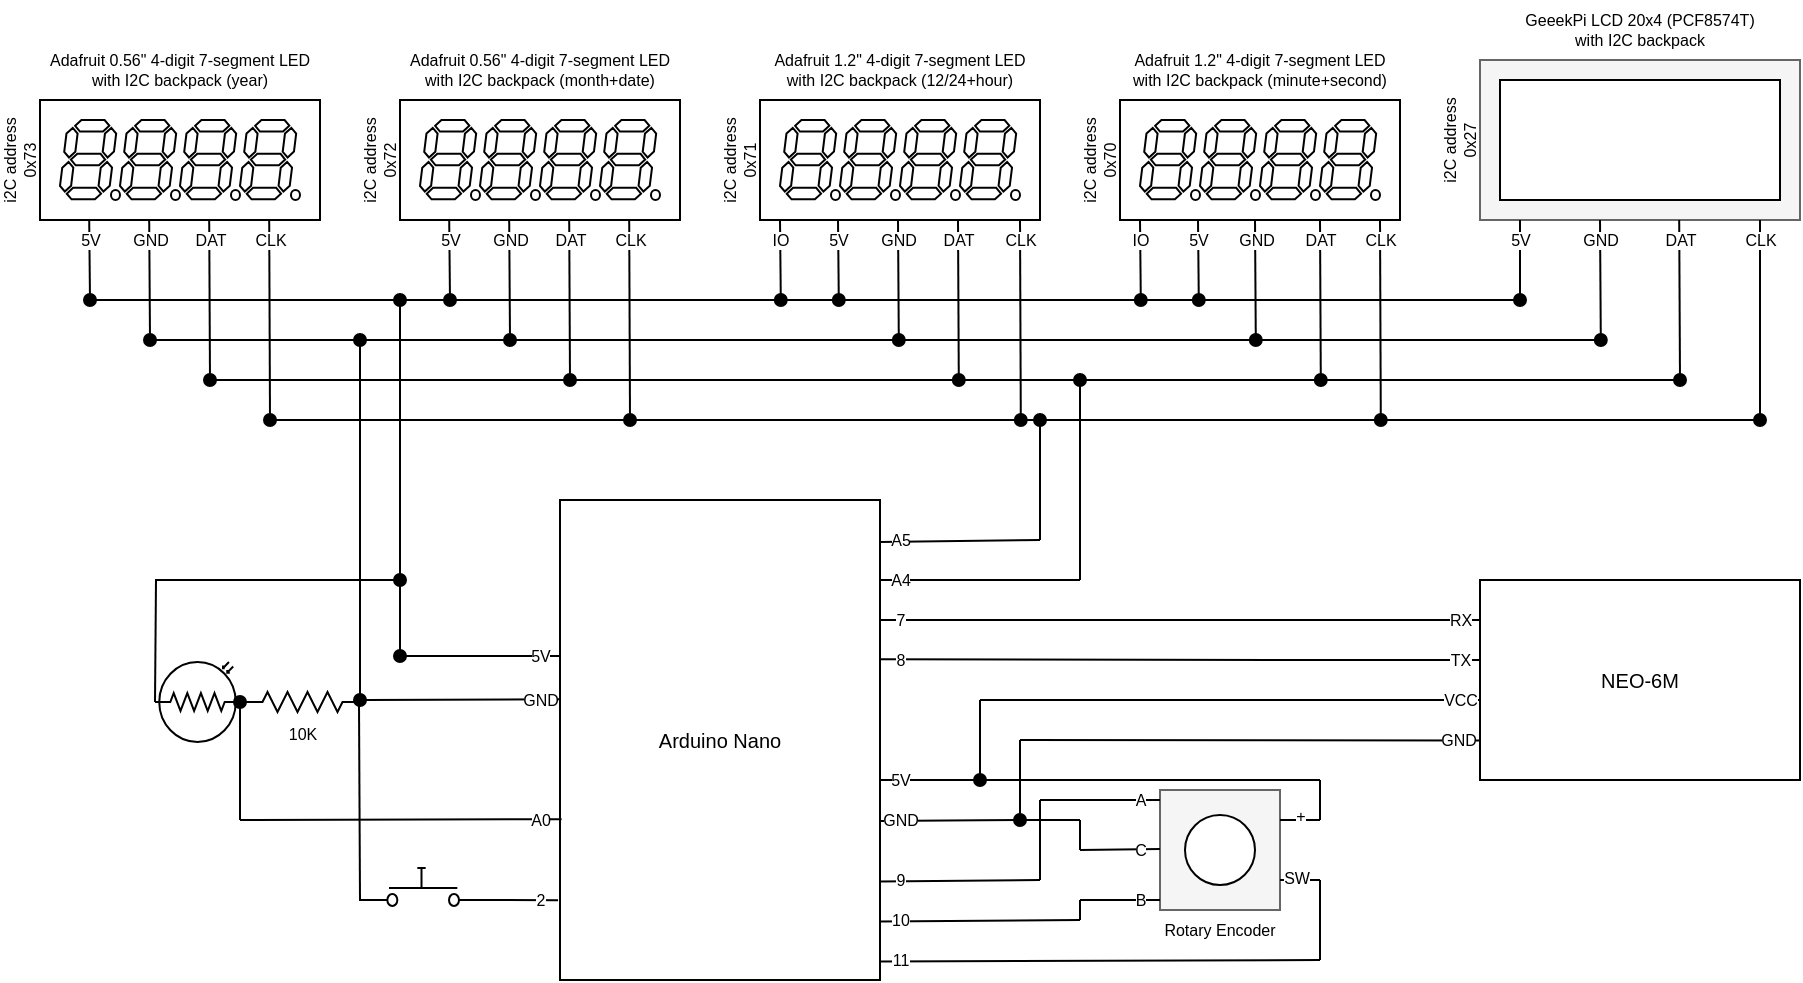 <mxfile version="24.7.5">
  <diagram id="-fNY1r3lPQBPVh5Y-fUY" name="Gen 4">
    <mxGraphModel dx="1114" dy="943" grid="1" gridSize="10" guides="1" tooltips="1" connect="1" arrows="1" fold="1" page="1" pageScale="1" pageWidth="1100" pageHeight="850" math="0" shadow="0">
      <root>
        <mxCell id="0" />
        <mxCell id="1" parent="0" />
        <mxCell id="kiSoMA2zgO_Us_KvyCxu-2" value="" style="verticalLabelPosition=bottom;shadow=0;dashed=0;align=center;html=1;verticalAlign=top;shape=mxgraph.electrical.opto_electronics.photo_resistor_3;" parent="1" vertex="1">
          <mxGeometry x="157.5" y="361" width="42.5" height="40" as="geometry" />
        </mxCell>
        <mxCell id="kiSoMA2zgO_Us_KvyCxu-6" value="Arduino Nano" style="rounded=0;whiteSpace=wrap;html=1;fontSize=10;" parent="1" vertex="1">
          <mxGeometry x="360" y="280" width="160" height="240" as="geometry" />
        </mxCell>
        <mxCell id="kiSoMA2zgO_Us_KvyCxu-7" value="" style="rounded=0;whiteSpace=wrap;html=1;" parent="1" vertex="1">
          <mxGeometry x="100" y="80" width="140" height="60" as="geometry" />
        </mxCell>
        <mxCell id="kiSoMA2zgO_Us_KvyCxu-1" value="" style="verticalLabelPosition=bottom;shadow=0;dashed=0;align=center;html=1;verticalAlign=top;shape=mxgraph.electrical.opto_electronics.7_segment_display_with_dp;pointerEvents=1;" parent="1" vertex="1">
          <mxGeometry x="110" y="90" width="30" height="40" as="geometry" />
        </mxCell>
        <mxCell id="kiSoMA2zgO_Us_KvyCxu-8" value="" style="verticalLabelPosition=bottom;shadow=0;dashed=0;align=center;html=1;verticalAlign=top;shape=mxgraph.electrical.opto_electronics.7_segment_display_with_dp;pointerEvents=1;" parent="1" vertex="1">
          <mxGeometry x="140" y="90" width="30" height="40" as="geometry" />
        </mxCell>
        <mxCell id="kiSoMA2zgO_Us_KvyCxu-9" value="" style="verticalLabelPosition=bottom;shadow=0;dashed=0;align=center;html=1;verticalAlign=top;shape=mxgraph.electrical.opto_electronics.7_segment_display_with_dp;pointerEvents=1;" parent="1" vertex="1">
          <mxGeometry x="170" y="90" width="30" height="40" as="geometry" />
        </mxCell>
        <mxCell id="kiSoMA2zgO_Us_KvyCxu-10" value="" style="verticalLabelPosition=bottom;shadow=0;dashed=0;align=center;html=1;verticalAlign=top;shape=mxgraph.electrical.opto_electronics.7_segment_display_with_dp;pointerEvents=1;" parent="1" vertex="1">
          <mxGeometry x="200" y="90" width="30" height="40" as="geometry" />
        </mxCell>
        <mxCell id="kiSoMA2zgO_Us_KvyCxu-12" value="GND" style="endArrow=none;html=1;entryX=0.25;entryY=1;entryDx=0;entryDy=0;fontSize=8;startArrow=oval;startFill=1;" parent="1" edge="1">
          <mxGeometry x="0.667" width="50" height="50" relative="1" as="geometry">
            <mxPoint x="155" y="200" as="sourcePoint" />
            <mxPoint x="154.6" y="140" as="targetPoint" />
            <mxPoint as="offset" />
          </mxGeometry>
        </mxCell>
        <mxCell id="kiSoMA2zgO_Us_KvyCxu-13" value="DAT" style="endArrow=none;html=1;entryX=0.25;entryY=1;entryDx=0;entryDy=0;fontSize=8;startArrow=oval;startFill=1;" parent="1" edge="1">
          <mxGeometry x="0.75" width="50" height="50" relative="1" as="geometry">
            <mxPoint x="185" y="220" as="sourcePoint" />
            <mxPoint x="184.6" y="140" as="targetPoint" />
            <mxPoint as="offset" />
          </mxGeometry>
        </mxCell>
        <mxCell id="kiSoMA2zgO_Us_KvyCxu-14" value="CLK" style="endArrow=none;html=1;entryX=0.25;entryY=1;entryDx=0;entryDy=0;fontSize=8;startArrow=oval;startFill=1;" parent="1" edge="1">
          <mxGeometry x="0.8" width="50" height="50" relative="1" as="geometry">
            <mxPoint x="215" y="240" as="sourcePoint" />
            <mxPoint x="214.6" y="140" as="targetPoint" />
            <mxPoint as="offset" />
          </mxGeometry>
        </mxCell>
        <mxCell id="kiSoMA2zgO_Us_KvyCxu-15" value="5V" style="endArrow=none;html=1;entryX=0.25;entryY=1;entryDx=0;entryDy=0;fontSize=8;" parent="1" edge="1">
          <mxGeometry x="0.5" width="50" height="50" relative="1" as="geometry">
            <mxPoint x="125" y="180" as="sourcePoint" />
            <mxPoint x="124.6" y="140" as="targetPoint" />
            <mxPoint as="offset" />
          </mxGeometry>
        </mxCell>
        <mxCell id="kiSoMA2zgO_Us_KvyCxu-16" value="Adafruit 0.56&quot; 4-digit 7-segment LED with I2C backpack (year)" style="text;html=1;strokeColor=none;fillColor=none;align=center;verticalAlign=middle;whiteSpace=wrap;rounded=0;fontSize=8;" parent="1" vertex="1">
          <mxGeometry x="100" y="50" width="140" height="30" as="geometry" />
        </mxCell>
        <mxCell id="kiSoMA2zgO_Us_KvyCxu-17" value="i2C address&lt;br&gt;0x73" style="text;html=1;strokeColor=none;fillColor=none;align=center;verticalAlign=middle;whiteSpace=wrap;rounded=0;fontSize=8;rotation=-90;" parent="1" vertex="1">
          <mxGeometry x="60" y="100" width="60" height="20" as="geometry" />
        </mxCell>
        <mxCell id="kiSoMA2zgO_Us_KvyCxu-18" value="" style="rounded=0;whiteSpace=wrap;html=1;fontSize=8;fillColor=#f5f5f5;strokeColor=#666666;fontColor=#333333;" parent="1" vertex="1">
          <mxGeometry x="820" y="60" width="160" height="80" as="geometry" />
        </mxCell>
        <mxCell id="kiSoMA2zgO_Us_KvyCxu-19" value="" style="rounded=0;whiteSpace=wrap;html=1;fontSize=8;" parent="1" vertex="1">
          <mxGeometry x="830" y="70" width="140" height="60" as="geometry" />
        </mxCell>
        <mxCell id="kiSoMA2zgO_Us_KvyCxu-20" value="5V" style="endArrow=none;html=1;entryX=0.25;entryY=1;entryDx=0;entryDy=0;fontSize=8;" parent="1" edge="1">
          <mxGeometry x="0.5" width="50" height="50" relative="1" as="geometry">
            <mxPoint x="840" y="180" as="sourcePoint" />
            <mxPoint x="840" y="140" as="targetPoint" />
            <mxPoint as="offset" />
          </mxGeometry>
        </mxCell>
        <mxCell id="kiSoMA2zgO_Us_KvyCxu-21" value="GND" style="endArrow=none;html=1;entryX=0.25;entryY=1;entryDx=0;entryDy=0;fontSize=8;startArrow=oval;startFill=1;" parent="1" edge="1">
          <mxGeometry x="0.667" width="50" height="50" relative="1" as="geometry">
            <mxPoint x="880.4" y="200" as="sourcePoint" />
            <mxPoint x="880" y="140" as="targetPoint" />
            <mxPoint as="offset" />
          </mxGeometry>
        </mxCell>
        <mxCell id="kiSoMA2zgO_Us_KvyCxu-22" value="DAT" style="endArrow=none;html=1;entryX=0.25;entryY=1;entryDx=0;entryDy=0;fontSize=8;startArrow=oval;startFill=1;" parent="1" edge="1">
          <mxGeometry x="0.75" width="50" height="50" relative="1" as="geometry">
            <mxPoint x="920" y="220" as="sourcePoint" />
            <mxPoint x="919.6" y="140" as="targetPoint" />
            <mxPoint as="offset" />
          </mxGeometry>
        </mxCell>
        <mxCell id="kiSoMA2zgO_Us_KvyCxu-23" value="CLK" style="endArrow=none;html=1;entryX=0.25;entryY=1;entryDx=0;entryDy=0;fontSize=8;startArrow=oval;startFill=1;" parent="1" edge="1">
          <mxGeometry x="0.8" width="50" height="50" relative="1" as="geometry">
            <mxPoint x="960" y="240" as="sourcePoint" />
            <mxPoint x="960.0" y="140" as="targetPoint" />
            <mxPoint as="offset" />
          </mxGeometry>
        </mxCell>
        <mxCell id="kiSoMA2zgO_Us_KvyCxu-24" value="GeeekPi LCD 20x4 (PCF8574T)&lt;br&gt;with I2C backpack" style="text;html=1;strokeColor=none;fillColor=none;align=center;verticalAlign=middle;whiteSpace=wrap;rounded=0;fontSize=8;" parent="1" vertex="1">
          <mxGeometry x="820" y="30" width="160" height="30" as="geometry" />
        </mxCell>
        <mxCell id="kiSoMA2zgO_Us_KvyCxu-25" value="i2C address&lt;br&gt;0x27" style="text;html=1;strokeColor=none;fillColor=none;align=center;verticalAlign=middle;whiteSpace=wrap;rounded=0;fontSize=8;rotation=-90;" parent="1" vertex="1">
          <mxGeometry x="770" y="90" width="80" height="20" as="geometry" />
        </mxCell>
        <mxCell id="kiSoMA2zgO_Us_KvyCxu-26" value="" style="whiteSpace=wrap;html=1;aspect=fixed;fontSize=8;fillColor=#f5f5f5;strokeColor=#666666;fontColor=#333333;" parent="1" vertex="1">
          <mxGeometry x="660" y="425" width="60" height="60" as="geometry" />
        </mxCell>
        <mxCell id="kiSoMA2zgO_Us_KvyCxu-27" value="" style="ellipse;whiteSpace=wrap;html=1;aspect=fixed;gradientColor=none;fontSize=8;" parent="1" vertex="1">
          <mxGeometry x="672.5" y="437.5" width="35" height="35" as="geometry" />
        </mxCell>
        <mxCell id="kiSoMA2zgO_Us_KvyCxu-28" value="C" style="endArrow=none;html=1;fontSize=8;" parent="1" edge="1">
          <mxGeometry x="0.5" width="50" height="50" relative="1" as="geometry">
            <mxPoint x="620" y="455" as="sourcePoint" />
            <mxPoint x="660" y="454.5" as="targetPoint" />
            <mxPoint as="offset" />
          </mxGeometry>
        </mxCell>
        <mxCell id="FgYXfs4BHXtSogUF_DPr-2" value="" style="rounded=0;whiteSpace=wrap;html=1;" parent="1" vertex="1">
          <mxGeometry x="280" y="80" width="140" height="60" as="geometry" />
        </mxCell>
        <mxCell id="FgYXfs4BHXtSogUF_DPr-3" value="" style="verticalLabelPosition=bottom;shadow=0;dashed=0;align=center;html=1;verticalAlign=top;shape=mxgraph.electrical.opto_electronics.7_segment_display_with_dp;pointerEvents=1;" parent="1" vertex="1">
          <mxGeometry x="290" y="90" width="30" height="40" as="geometry" />
        </mxCell>
        <mxCell id="FgYXfs4BHXtSogUF_DPr-4" value="" style="verticalLabelPosition=bottom;shadow=0;dashed=0;align=center;html=1;verticalAlign=top;shape=mxgraph.electrical.opto_electronics.7_segment_display_with_dp;pointerEvents=1;" parent="1" vertex="1">
          <mxGeometry x="320" y="90" width="30" height="40" as="geometry" />
        </mxCell>
        <mxCell id="FgYXfs4BHXtSogUF_DPr-5" value="" style="verticalLabelPosition=bottom;shadow=0;dashed=0;align=center;html=1;verticalAlign=top;shape=mxgraph.electrical.opto_electronics.7_segment_display_with_dp;pointerEvents=1;" parent="1" vertex="1">
          <mxGeometry x="350" y="90" width="30" height="40" as="geometry" />
        </mxCell>
        <mxCell id="FgYXfs4BHXtSogUF_DPr-6" value="" style="verticalLabelPosition=bottom;shadow=0;dashed=0;align=center;html=1;verticalAlign=top;shape=mxgraph.electrical.opto_electronics.7_segment_display_with_dp;pointerEvents=1;" parent="1" vertex="1">
          <mxGeometry x="380" y="90" width="30" height="40" as="geometry" />
        </mxCell>
        <mxCell id="FgYXfs4BHXtSogUF_DPr-7" value="GND" style="endArrow=none;html=1;entryX=0.25;entryY=1;entryDx=0;entryDy=0;fontSize=8;startArrow=oval;startFill=1;" parent="1" edge="1">
          <mxGeometry x="0.667" width="50" height="50" relative="1" as="geometry">
            <mxPoint x="335" y="200" as="sourcePoint" />
            <mxPoint x="334.6" y="140" as="targetPoint" />
            <mxPoint as="offset" />
          </mxGeometry>
        </mxCell>
        <mxCell id="FgYXfs4BHXtSogUF_DPr-8" value="DAT" style="endArrow=none;html=1;entryX=0.25;entryY=1;entryDx=0;entryDy=0;fontSize=8;startArrow=oval;startFill=1;" parent="1" edge="1">
          <mxGeometry x="0.75" width="50" height="50" relative="1" as="geometry">
            <mxPoint x="365" y="220" as="sourcePoint" />
            <mxPoint x="364.6" y="140" as="targetPoint" />
            <mxPoint as="offset" />
          </mxGeometry>
        </mxCell>
        <mxCell id="FgYXfs4BHXtSogUF_DPr-9" value="CLK" style="endArrow=none;html=1;entryX=0.25;entryY=1;entryDx=0;entryDy=0;fontSize=8;startArrow=oval;startFill=1;" parent="1" edge="1">
          <mxGeometry x="0.8" width="50" height="50" relative="1" as="geometry">
            <mxPoint x="395" y="240" as="sourcePoint" />
            <mxPoint x="394.6" y="140" as="targetPoint" />
            <mxPoint as="offset" />
          </mxGeometry>
        </mxCell>
        <mxCell id="FgYXfs4BHXtSogUF_DPr-10" value="5V" style="endArrow=none;html=1;entryX=0.25;entryY=1;entryDx=0;entryDy=0;fontSize=8;startArrow=oval;startFill=1;" parent="1" edge="1">
          <mxGeometry x="0.5" width="50" height="50" relative="1" as="geometry">
            <mxPoint x="305" y="180" as="sourcePoint" />
            <mxPoint x="304.6" y="140" as="targetPoint" />
            <mxPoint as="offset" />
          </mxGeometry>
        </mxCell>
        <mxCell id="FgYXfs4BHXtSogUF_DPr-11" value="Adafruit 0.56&quot; 4-digit 7-segment LED with I2C backpack (month+date)" style="text;html=1;strokeColor=none;fillColor=none;align=center;verticalAlign=middle;whiteSpace=wrap;rounded=0;fontSize=8;" parent="1" vertex="1">
          <mxGeometry x="280" y="50" width="140" height="30" as="geometry" />
        </mxCell>
        <mxCell id="FgYXfs4BHXtSogUF_DPr-12" value="i2C address&lt;br&gt;0x72" style="text;html=1;strokeColor=none;fillColor=none;align=center;verticalAlign=middle;whiteSpace=wrap;rounded=0;fontSize=8;rotation=-90;" parent="1" vertex="1">
          <mxGeometry x="240" y="100" width="60" height="20" as="geometry" />
        </mxCell>
        <mxCell id="FgYXfs4BHXtSogUF_DPr-13" value="" style="rounded=0;whiteSpace=wrap;html=1;" parent="1" vertex="1">
          <mxGeometry x="460" y="80" width="140" height="60" as="geometry" />
        </mxCell>
        <mxCell id="FgYXfs4BHXtSogUF_DPr-14" value="" style="verticalLabelPosition=bottom;shadow=0;dashed=0;align=center;html=1;verticalAlign=top;shape=mxgraph.electrical.opto_electronics.7_segment_display_with_dp;pointerEvents=1;" parent="1" vertex="1">
          <mxGeometry x="470" y="90" width="30" height="40" as="geometry" />
        </mxCell>
        <mxCell id="FgYXfs4BHXtSogUF_DPr-15" value="" style="verticalLabelPosition=bottom;shadow=0;dashed=0;align=center;html=1;verticalAlign=top;shape=mxgraph.electrical.opto_electronics.7_segment_display_with_dp;pointerEvents=1;" parent="1" vertex="1">
          <mxGeometry x="500" y="90" width="30" height="40" as="geometry" />
        </mxCell>
        <mxCell id="FgYXfs4BHXtSogUF_DPr-16" value="" style="verticalLabelPosition=bottom;shadow=0;dashed=0;align=center;html=1;verticalAlign=top;shape=mxgraph.electrical.opto_electronics.7_segment_display_with_dp;pointerEvents=1;" parent="1" vertex="1">
          <mxGeometry x="530" y="90" width="30" height="40" as="geometry" />
        </mxCell>
        <mxCell id="FgYXfs4BHXtSogUF_DPr-17" value="" style="verticalLabelPosition=bottom;shadow=0;dashed=0;align=center;html=1;verticalAlign=top;shape=mxgraph.electrical.opto_electronics.7_segment_display_with_dp;pointerEvents=1;" parent="1" vertex="1">
          <mxGeometry x="560" y="90" width="30" height="40" as="geometry" />
        </mxCell>
        <mxCell id="FgYXfs4BHXtSogUF_DPr-18" value="GND" style="endArrow=none;html=1;entryX=0.25;entryY=1;entryDx=0;entryDy=0;fontSize=8;startArrow=oval;startFill=1;" parent="1" edge="1">
          <mxGeometry x="0.667" width="50" height="50" relative="1" as="geometry">
            <mxPoint x="529.4" y="200" as="sourcePoint" />
            <mxPoint x="529.0" y="140" as="targetPoint" />
            <mxPoint as="offset" />
          </mxGeometry>
        </mxCell>
        <mxCell id="FgYXfs4BHXtSogUF_DPr-19" value="DAT" style="endArrow=none;html=1;entryX=0.25;entryY=1;entryDx=0;entryDy=0;fontSize=8;startArrow=oval;startFill=1;" parent="1" edge="1">
          <mxGeometry x="0.75" width="50" height="50" relative="1" as="geometry">
            <mxPoint x="559.4" y="220" as="sourcePoint" />
            <mxPoint x="559.0" y="140" as="targetPoint" />
            <mxPoint as="offset" />
          </mxGeometry>
        </mxCell>
        <mxCell id="FgYXfs4BHXtSogUF_DPr-20" value="CLK" style="endArrow=none;html=1;entryX=0.25;entryY=1;entryDx=0;entryDy=0;fontSize=8;startArrow=oval;startFill=1;" parent="1" edge="1">
          <mxGeometry x="0.8" width="50" height="50" relative="1" as="geometry">
            <mxPoint x="590.4" y="240" as="sourcePoint" />
            <mxPoint x="590.0" y="140" as="targetPoint" />
            <mxPoint as="offset" />
          </mxGeometry>
        </mxCell>
        <mxCell id="FgYXfs4BHXtSogUF_DPr-21" value="5V" style="endArrow=none;html=1;entryX=0.25;entryY=1;entryDx=0;entryDy=0;fontSize=8;startArrow=oval;startFill=1;" parent="1" edge="1">
          <mxGeometry x="0.5" width="50" height="50" relative="1" as="geometry">
            <mxPoint x="499.4" y="180" as="sourcePoint" />
            <mxPoint x="499.0" y="140" as="targetPoint" />
            <mxPoint as="offset" />
          </mxGeometry>
        </mxCell>
        <mxCell id="FgYXfs4BHXtSogUF_DPr-22" value="Adafruit 1.2&quot; 4-digit 7-segment LED with I2C backpack (12/24+hour)" style="text;html=1;strokeColor=none;fillColor=none;align=center;verticalAlign=middle;whiteSpace=wrap;rounded=0;fontSize=8;" parent="1" vertex="1">
          <mxGeometry x="460" y="50" width="140" height="30" as="geometry" />
        </mxCell>
        <mxCell id="FgYXfs4BHXtSogUF_DPr-23" value="i2C address&lt;br&gt;0x71" style="text;html=1;strokeColor=none;fillColor=none;align=center;verticalAlign=middle;whiteSpace=wrap;rounded=0;fontSize=8;rotation=-90;" parent="1" vertex="1">
          <mxGeometry x="420" y="100" width="60" height="20" as="geometry" />
        </mxCell>
        <mxCell id="FgYXfs4BHXtSogUF_DPr-24" value="" style="endArrow=oval;html=1;startArrow=oval;startFill=1;endFill=1;" parent="1" edge="1">
          <mxGeometry width="50" height="50" relative="1" as="geometry">
            <mxPoint x="125" y="180" as="sourcePoint" />
            <mxPoint x="840" y="180" as="targetPoint" />
          </mxGeometry>
        </mxCell>
        <mxCell id="FgYXfs4BHXtSogUF_DPr-25" value="" style="endArrow=none;html=1;" parent="1" edge="1">
          <mxGeometry width="50" height="50" relative="1" as="geometry">
            <mxPoint x="155" y="200" as="sourcePoint" />
            <mxPoint x="880" y="200" as="targetPoint" />
          </mxGeometry>
        </mxCell>
        <mxCell id="FgYXfs4BHXtSogUF_DPr-27" value="" style="endArrow=none;html=1;" parent="1" edge="1">
          <mxGeometry width="50" height="50" relative="1" as="geometry">
            <mxPoint x="185" y="220" as="sourcePoint" />
            <mxPoint x="920" y="220" as="targetPoint" />
          </mxGeometry>
        </mxCell>
        <mxCell id="FgYXfs4BHXtSogUF_DPr-28" value="" style="endArrow=none;html=1;" parent="1" edge="1">
          <mxGeometry width="50" height="50" relative="1" as="geometry">
            <mxPoint x="215" y="240" as="sourcePoint" />
            <mxPoint x="960" y="240" as="targetPoint" />
          </mxGeometry>
        </mxCell>
        <mxCell id="FgYXfs4BHXtSogUF_DPr-29" value="" style="pointerEvents=1;verticalLabelPosition=bottom;shadow=0;dashed=0;align=center;html=1;verticalAlign=top;shape=mxgraph.electrical.electro-mechanical.push_switch_no;" parent="1" vertex="1">
          <mxGeometry x="259.5" y="464" width="62.5" height="19" as="geometry" />
        </mxCell>
        <mxCell id="FgYXfs4BHXtSogUF_DPr-31" value="5V" style="endArrow=none;html=1;entryX=0;entryY=0.325;entryDx=0;entryDy=0;entryPerimeter=0;fontSize=8;endFill=0;startArrow=oval;startFill=1;" parent="1" target="kiSoMA2zgO_Us_KvyCxu-6" edge="1">
          <mxGeometry x="0.75" width="50" height="50" relative="1" as="geometry">
            <mxPoint x="280" y="358" as="sourcePoint" />
            <mxPoint x="210" y="290" as="targetPoint" />
            <mxPoint as="offset" />
          </mxGeometry>
        </mxCell>
        <mxCell id="FgYXfs4BHXtSogUF_DPr-32" value="GND" style="endArrow=none;html=1;entryX=0;entryY=0.415;entryDx=0;entryDy=0;fontSize=8;entryPerimeter=0;startArrow=oval;startFill=1;" parent="1" target="kiSoMA2zgO_Us_KvyCxu-6" edge="1">
          <mxGeometry x="0.8" width="50" height="50" relative="1" as="geometry">
            <mxPoint x="260" y="380" as="sourcePoint" />
            <mxPoint x="230" y="220" as="targetPoint" />
            <mxPoint as="offset" />
          </mxGeometry>
        </mxCell>
        <mxCell id="FgYXfs4BHXtSogUF_DPr-35" value="" style="endArrow=oval;html=1;fontSize=8;startArrow=none;startFill=0;endFill=1;" parent="1" edge="1">
          <mxGeometry width="50" height="50" relative="1" as="geometry">
            <mxPoint x="280" y="360" as="sourcePoint" />
            <mxPoint x="280" y="180" as="targetPoint" />
          </mxGeometry>
        </mxCell>
        <mxCell id="FgYXfs4BHXtSogUF_DPr-36" value="" style="endArrow=oval;html=1;fontSize=8;startArrow=none;startFill=0;endFill=1;" parent="1" edge="1">
          <mxGeometry width="50" height="50" relative="1" as="geometry">
            <mxPoint x="260" y="380" as="sourcePoint" />
            <mxPoint x="260" y="200" as="targetPoint" />
          </mxGeometry>
        </mxCell>
        <mxCell id="FgYXfs4BHXtSogUF_DPr-37" value="10K" style="pointerEvents=1;verticalLabelPosition=bottom;shadow=0;dashed=0;align=center;html=1;verticalAlign=top;shape=mxgraph.electrical.resistors.resistor_2;fontSize=8;" parent="1" vertex="1">
          <mxGeometry x="200" y="376" width="62.5" height="10" as="geometry" />
        </mxCell>
        <mxCell id="FgYXfs4BHXtSogUF_DPr-41" value="" style="endArrow=none;html=1;fontSize=8;entryX=0;entryY=0.5;entryDx=0;entryDy=0;entryPerimeter=0;" parent="1" target="kiSoMA2zgO_Us_KvyCxu-2" edge="1">
          <mxGeometry width="50" height="50" relative="1" as="geometry">
            <mxPoint x="158" y="320" as="sourcePoint" />
            <mxPoint x="130" y="420" as="targetPoint" />
          </mxGeometry>
        </mxCell>
        <mxCell id="FgYXfs4BHXtSogUF_DPr-42" value="" style="endArrow=oval;html=1;fontSize=8;endFill=1;" parent="1" edge="1">
          <mxGeometry width="50" height="50" relative="1" as="geometry">
            <mxPoint x="157.5" y="320" as="sourcePoint" />
            <mxPoint x="280" y="320" as="targetPoint" />
          </mxGeometry>
        </mxCell>
        <mxCell id="FgYXfs4BHXtSogUF_DPr-43" value="" style="endArrow=none;html=1;fontSize=8;exitX=0;exitY=0.5;exitDx=0;exitDy=0;exitPerimeter=0;startArrow=oval;startFill=1;" parent="1" source="FgYXfs4BHXtSogUF_DPr-37" edge="1">
          <mxGeometry width="50" height="50" relative="1" as="geometry">
            <mxPoint x="420" y="450" as="sourcePoint" />
            <mxPoint x="200" y="440" as="targetPoint" />
          </mxGeometry>
        </mxCell>
        <mxCell id="FgYXfs4BHXtSogUF_DPr-44" value="Rotary Encoder" style="text;html=1;strokeColor=none;fillColor=none;align=center;verticalAlign=middle;whiteSpace=wrap;rounded=0;fontSize=8;" parent="1" vertex="1">
          <mxGeometry x="660" y="485" width="60" height="20" as="geometry" />
        </mxCell>
        <mxCell id="FgYXfs4BHXtSogUF_DPr-45" value="GND" style="endArrow=none;html=1;fontSize=8;exitX=1;exitY=0.419;exitDx=0;exitDy=0;exitPerimeter=0;" parent="1" edge="1">
          <mxGeometry x="-0.8" width="50" height="50" relative="1" as="geometry">
            <mxPoint x="520" y="440.56" as="sourcePoint" />
            <mxPoint x="620" y="440" as="targetPoint" />
            <Array as="points">
              <mxPoint x="580" y="440" />
            </Array>
            <mxPoint as="offset" />
          </mxGeometry>
        </mxCell>
        <mxCell id="FgYXfs4BHXtSogUF_DPr-46" value="" style="endArrow=none;html=1;fontSize=8;" parent="1" edge="1">
          <mxGeometry width="50" height="50" relative="1" as="geometry">
            <mxPoint x="720" y="440" as="sourcePoint" />
            <mxPoint x="740" y="440" as="targetPoint" />
          </mxGeometry>
        </mxCell>
        <mxCell id="8UmtLrPLpNiVsJssqeFV-22" value="+" style="edgeLabel;html=1;align=center;verticalAlign=middle;resizable=0;points=[];fontSize=8;" parent="FgYXfs4BHXtSogUF_DPr-46" vertex="1" connectable="0">
          <mxGeometry relative="1" as="geometry">
            <mxPoint y="-2" as="offset" />
          </mxGeometry>
        </mxCell>
        <mxCell id="FgYXfs4BHXtSogUF_DPr-47" value="" style="endArrow=none;html=1;fontSize=8;" parent="1" edge="1">
          <mxGeometry width="50" height="50" relative="1" as="geometry">
            <mxPoint x="740" y="440" as="sourcePoint" />
            <mxPoint x="740" y="420" as="targetPoint" />
          </mxGeometry>
        </mxCell>
        <mxCell id="FgYXfs4BHXtSogUF_DPr-48" value="5V" style="endArrow=none;html=1;fontSize=8;" parent="1" edge="1">
          <mxGeometry x="-0.909" width="50" height="50" relative="1" as="geometry">
            <mxPoint x="520" y="420" as="sourcePoint" />
            <mxPoint x="740" y="420" as="targetPoint" />
            <mxPoint as="offset" />
          </mxGeometry>
        </mxCell>
        <mxCell id="FgYXfs4BHXtSogUF_DPr-50" value="" style="endArrow=none;html=1;fontSize=8;" parent="1" edge="1">
          <mxGeometry width="50" height="50" relative="1" as="geometry">
            <mxPoint x="720" y="470.0" as="sourcePoint" />
            <mxPoint x="740" y="470.0" as="targetPoint" />
          </mxGeometry>
        </mxCell>
        <mxCell id="8UmtLrPLpNiVsJssqeFV-21" value="SW" style="edgeLabel;html=1;align=center;verticalAlign=middle;resizable=0;points=[];fontSize=8;" parent="FgYXfs4BHXtSogUF_DPr-50" vertex="1" connectable="0">
          <mxGeometry x="-0.2" y="1" relative="1" as="geometry">
            <mxPoint as="offset" />
          </mxGeometry>
        </mxCell>
        <mxCell id="FgYXfs4BHXtSogUF_DPr-51" value="9" style="endArrow=none;html=1;fontSize=8;exitX=1.001;exitY=0.67;exitDx=0;exitDy=0;exitPerimeter=0;" parent="1" edge="1">
          <mxGeometry x="-0.753" y="1" width="50" height="50" relative="1" as="geometry">
            <mxPoint x="520.16" y="470.8" as="sourcePoint" />
            <mxPoint x="600" y="470" as="targetPoint" />
            <mxPoint as="offset" />
          </mxGeometry>
        </mxCell>
        <mxCell id="FgYXfs4BHXtSogUF_DPr-52" value="10" style="endArrow=none;html=1;fontSize=8;exitX=1.001;exitY=0.67;exitDx=0;exitDy=0;exitPerimeter=0;" parent="1" edge="1">
          <mxGeometry x="-0.8" y="1" width="50" height="50" relative="1" as="geometry">
            <mxPoint x="520.0" y="490.8" as="sourcePoint" />
            <mxPoint x="620" y="490" as="targetPoint" />
            <mxPoint as="offset" />
          </mxGeometry>
        </mxCell>
        <mxCell id="FgYXfs4BHXtSogUF_DPr-53" value="11" style="endArrow=none;html=1;fontSize=8;exitX=1.001;exitY=0.67;exitDx=0;exitDy=0;exitPerimeter=0;" parent="1" edge="1">
          <mxGeometry x="-0.909" y="1" width="50" height="50" relative="1" as="geometry">
            <mxPoint x="520.0" y="510.8" as="sourcePoint" />
            <mxPoint x="740" y="510" as="targetPoint" />
            <mxPoint as="offset" />
          </mxGeometry>
        </mxCell>
        <mxCell id="FgYXfs4BHXtSogUF_DPr-54" value="" style="endArrow=none;html=1;fontSize=8;" parent="1" edge="1">
          <mxGeometry width="50" height="50" relative="1" as="geometry">
            <mxPoint x="740" y="510" as="sourcePoint" />
            <mxPoint x="740" y="470" as="targetPoint" />
          </mxGeometry>
        </mxCell>
        <mxCell id="FgYXfs4BHXtSogUF_DPr-55" value="" style="endArrow=none;html=1;fontSize=8;" parent="1" edge="1">
          <mxGeometry width="50" height="50" relative="1" as="geometry">
            <mxPoint x="600" y="470" as="sourcePoint" />
            <mxPoint x="600" y="430" as="targetPoint" />
          </mxGeometry>
        </mxCell>
        <mxCell id="FgYXfs4BHXtSogUF_DPr-57" value="B" style="endArrow=none;html=1;fontSize=8;" parent="1" edge="1">
          <mxGeometry x="0.5" width="50" height="50" relative="1" as="geometry">
            <mxPoint x="620" y="480" as="sourcePoint" />
            <mxPoint x="660" y="480" as="targetPoint" />
            <mxPoint as="offset" />
          </mxGeometry>
        </mxCell>
        <mxCell id="FgYXfs4BHXtSogUF_DPr-58" value="" style="endArrow=none;html=1;fontSize=8;" parent="1" edge="1">
          <mxGeometry width="50" height="50" relative="1" as="geometry">
            <mxPoint x="620" y="490" as="sourcePoint" />
            <mxPoint x="620" y="480" as="targetPoint" />
          </mxGeometry>
        </mxCell>
        <mxCell id="FgYXfs4BHXtSogUF_DPr-59" value="A0" style="endArrow=none;html=1;fontSize=8;entryX=0.005;entryY=0.665;entryDx=0;entryDy=0;entryPerimeter=0;" parent="1" target="kiSoMA2zgO_Us_KvyCxu-6" edge="1">
          <mxGeometry x="0.866" width="50" height="50" relative="1" as="geometry">
            <mxPoint x="200" y="440" as="sourcePoint" />
            <mxPoint x="460" y="360" as="targetPoint" />
            <mxPoint as="offset" />
          </mxGeometry>
        </mxCell>
        <mxCell id="FgYXfs4BHXtSogUF_DPr-60" value="2" style="endArrow=none;html=1;fontSize=8;entryX=-0.006;entryY=0.834;entryDx=0;entryDy=0;entryPerimeter=0;exitX=1;exitY=0.84;exitDx=0;exitDy=0;exitPerimeter=0;" parent="1" source="FgYXfs4BHXtSogUF_DPr-29" target="kiSoMA2zgO_Us_KvyCxu-6" edge="1">
          <mxGeometry x="0.512" width="50" height="50" relative="1" as="geometry">
            <mxPoint x="340" y="480" as="sourcePoint" />
            <mxPoint x="357" y="480" as="targetPoint" />
            <mxPoint as="offset" />
          </mxGeometry>
        </mxCell>
        <mxCell id="FgYXfs4BHXtSogUF_DPr-61" value="" style="endArrow=none;html=1;fontSize=8;entryX=0.952;entryY=0.605;entryDx=0;entryDy=0;entryPerimeter=0;" parent="1" target="FgYXfs4BHXtSogUF_DPr-37" edge="1">
          <mxGeometry width="50" height="50" relative="1" as="geometry">
            <mxPoint x="260" y="480" as="sourcePoint" />
            <mxPoint x="410" y="410" as="targetPoint" />
          </mxGeometry>
        </mxCell>
        <mxCell id="FgYXfs4BHXtSogUF_DPr-62" value="A4" style="endArrow=none;html=1;fontSize=8;" parent="1" edge="1">
          <mxGeometry x="-0.8" width="50" height="50" relative="1" as="geometry">
            <mxPoint x="520" y="320" as="sourcePoint" />
            <mxPoint x="620" y="320" as="targetPoint" />
            <mxPoint as="offset" />
          </mxGeometry>
        </mxCell>
        <mxCell id="FgYXfs4BHXtSogUF_DPr-64" value="A5" style="endArrow=none;html=1;fontSize=8;" parent="1" edge="1">
          <mxGeometry x="-0.75" y="1" width="50" height="50" relative="1" as="geometry">
            <mxPoint x="520" y="301" as="sourcePoint" />
            <mxPoint x="600" y="300" as="targetPoint" />
            <mxPoint as="offset" />
          </mxGeometry>
        </mxCell>
        <mxCell id="FgYXfs4BHXtSogUF_DPr-65" value="" style="endArrow=oval;html=1;fontSize=8;endFill=1;" parent="1" edge="1">
          <mxGeometry width="50" height="50" relative="1" as="geometry">
            <mxPoint x="600" y="300" as="sourcePoint" />
            <mxPoint x="600" y="240" as="targetPoint" />
          </mxGeometry>
        </mxCell>
        <mxCell id="FgYXfs4BHXtSogUF_DPr-66" value="" style="endArrow=oval;html=1;fontSize=8;startArrow=none;startFill=0;endFill=1;" parent="1" edge="1">
          <mxGeometry width="50" height="50" relative="1" as="geometry">
            <mxPoint x="620" y="320" as="sourcePoint" />
            <mxPoint x="620" y="220.0" as="targetPoint" />
          </mxGeometry>
        </mxCell>
        <mxCell id="8UmtLrPLpNiVsJssqeFV-1" value="" style="rounded=0;whiteSpace=wrap;html=1;" parent="1" vertex="1">
          <mxGeometry x="640" y="80" width="140" height="60" as="geometry" />
        </mxCell>
        <mxCell id="8UmtLrPLpNiVsJssqeFV-2" value="" style="verticalLabelPosition=bottom;shadow=0;dashed=0;align=center;html=1;verticalAlign=top;shape=mxgraph.electrical.opto_electronics.7_segment_display_with_dp;pointerEvents=1;" parent="1" vertex="1">
          <mxGeometry x="650" y="90" width="30" height="40" as="geometry" />
        </mxCell>
        <mxCell id="8UmtLrPLpNiVsJssqeFV-3" value="" style="verticalLabelPosition=bottom;shadow=0;dashed=0;align=center;html=1;verticalAlign=top;shape=mxgraph.electrical.opto_electronics.7_segment_display_with_dp;pointerEvents=1;" parent="1" vertex="1">
          <mxGeometry x="680" y="90" width="30" height="40" as="geometry" />
        </mxCell>
        <mxCell id="8UmtLrPLpNiVsJssqeFV-4" value="" style="verticalLabelPosition=bottom;shadow=0;dashed=0;align=center;html=1;verticalAlign=top;shape=mxgraph.electrical.opto_electronics.7_segment_display_with_dp;pointerEvents=1;" parent="1" vertex="1">
          <mxGeometry x="710" y="90" width="30" height="40" as="geometry" />
        </mxCell>
        <mxCell id="8UmtLrPLpNiVsJssqeFV-5" value="" style="verticalLabelPosition=bottom;shadow=0;dashed=0;align=center;html=1;verticalAlign=top;shape=mxgraph.electrical.opto_electronics.7_segment_display_with_dp;pointerEvents=1;" parent="1" vertex="1">
          <mxGeometry x="740" y="90" width="30" height="40" as="geometry" />
        </mxCell>
        <mxCell id="8UmtLrPLpNiVsJssqeFV-6" value="GND" style="endArrow=none;html=1;entryX=0.25;entryY=1;entryDx=0;entryDy=0;fontSize=8;startArrow=oval;startFill=1;" parent="1" edge="1">
          <mxGeometry x="0.667" width="50" height="50" relative="1" as="geometry">
            <mxPoint x="707.9" y="200" as="sourcePoint" />
            <mxPoint x="707.5" y="140" as="targetPoint" />
            <mxPoint as="offset" />
          </mxGeometry>
        </mxCell>
        <mxCell id="8UmtLrPLpNiVsJssqeFV-7" value="DAT" style="endArrow=none;html=1;entryX=0.25;entryY=1;entryDx=0;entryDy=0;fontSize=8;startArrow=oval;startFill=1;" parent="1" edge="1">
          <mxGeometry x="0.75" width="50" height="50" relative="1" as="geometry">
            <mxPoint x="740.4" y="220" as="sourcePoint" />
            <mxPoint x="740.0" y="140" as="targetPoint" />
            <mxPoint as="offset" />
          </mxGeometry>
        </mxCell>
        <mxCell id="8UmtLrPLpNiVsJssqeFV-8" value="CLK" style="endArrow=none;html=1;entryX=0.25;entryY=1;entryDx=0;entryDy=0;fontSize=8;startArrow=oval;startFill=1;" parent="1" edge="1">
          <mxGeometry x="0.8" width="50" height="50" relative="1" as="geometry">
            <mxPoint x="770.4" y="240" as="sourcePoint" />
            <mxPoint x="770.0" y="140" as="targetPoint" />
            <mxPoint as="offset" />
          </mxGeometry>
        </mxCell>
        <mxCell id="8UmtLrPLpNiVsJssqeFV-9" value="5V" style="endArrow=none;html=1;entryX=0.25;entryY=1;entryDx=0;entryDy=0;fontSize=8;startArrow=oval;startFill=1;" parent="1" edge="1">
          <mxGeometry x="0.5" width="50" height="50" relative="1" as="geometry">
            <mxPoint x="679.4" y="180" as="sourcePoint" />
            <mxPoint x="679.0" y="140" as="targetPoint" />
            <mxPoint as="offset" />
          </mxGeometry>
        </mxCell>
        <mxCell id="8UmtLrPLpNiVsJssqeFV-10" value="Adafruit 1.2&quot; 4-digit 7-segment LED with I2C backpack (minute+second)" style="text;html=1;strokeColor=none;fillColor=none;align=center;verticalAlign=middle;whiteSpace=wrap;rounded=0;fontSize=8;" parent="1" vertex="1">
          <mxGeometry x="640" y="50" width="140" height="30" as="geometry" />
        </mxCell>
        <mxCell id="8UmtLrPLpNiVsJssqeFV-11" value="i2C address&lt;br&gt;0x70" style="text;html=1;strokeColor=none;fillColor=none;align=center;verticalAlign=middle;whiteSpace=wrap;rounded=0;fontSize=8;rotation=-90;" parent="1" vertex="1">
          <mxGeometry x="600" y="100" width="60" height="20" as="geometry" />
        </mxCell>
        <mxCell id="8UmtLrPLpNiVsJssqeFV-12" value="IO" style="endArrow=none;html=1;entryX=0.25;entryY=1;entryDx=0;entryDy=0;fontSize=8;startArrow=oval;startFill=1;" parent="1" edge="1">
          <mxGeometry x="0.5" width="50" height="50" relative="1" as="geometry">
            <mxPoint x="650.4" y="180" as="sourcePoint" />
            <mxPoint x="650" y="140" as="targetPoint" />
            <mxPoint as="offset" />
          </mxGeometry>
        </mxCell>
        <mxCell id="8UmtLrPLpNiVsJssqeFV-13" value="IO" style="endArrow=none;html=1;entryX=0.25;entryY=1;entryDx=0;entryDy=0;fontSize=8;startArrow=oval;startFill=1;" parent="1" edge="1">
          <mxGeometry x="0.5" width="50" height="50" relative="1" as="geometry">
            <mxPoint x="470.4" y="180" as="sourcePoint" />
            <mxPoint x="470" y="140" as="targetPoint" />
            <mxPoint as="offset" />
          </mxGeometry>
        </mxCell>
        <mxCell id="8UmtLrPLpNiVsJssqeFV-19" value="A" style="endArrow=none;html=1;fontSize=8;" parent="1" edge="1">
          <mxGeometry x="0.667" width="50" height="50" relative="1" as="geometry">
            <mxPoint x="600" y="430" as="sourcePoint" />
            <mxPoint x="660" y="430" as="targetPoint" />
            <mxPoint as="offset" />
          </mxGeometry>
        </mxCell>
        <mxCell id="8UmtLrPLpNiVsJssqeFV-20" value="" style="endArrow=none;html=1;fontSize=8;" parent="1" edge="1">
          <mxGeometry width="50" height="50" relative="1" as="geometry">
            <mxPoint x="620" y="455" as="sourcePoint" />
            <mxPoint x="620" y="440" as="targetPoint" />
          </mxGeometry>
        </mxCell>
        <mxCell id="8UmtLrPLpNiVsJssqeFV-23" value="NEO-6M" style="rounded=0;whiteSpace=wrap;html=1;fontSize=10;" parent="1" vertex="1">
          <mxGeometry x="820" y="320" width="160" height="100" as="geometry" />
        </mxCell>
        <mxCell id="8UmtLrPLpNiVsJssqeFV-24" value="GND" style="endArrow=none;html=1;fontSize=8;" parent="1" edge="1">
          <mxGeometry x="0.909" width="50" height="50" relative="1" as="geometry">
            <mxPoint x="590" y="400" as="sourcePoint" />
            <mxPoint x="820" y="400.2" as="targetPoint" />
            <mxPoint as="offset" />
          </mxGeometry>
        </mxCell>
        <mxCell id="8UmtLrPLpNiVsJssqeFV-25" value="TX" style="endArrow=none;html=1;fontSize=8;" parent="1" edge="1">
          <mxGeometry x="0.8" width="50" height="50" relative="1" as="geometry">
            <mxPoint x="720" y="360" as="sourcePoint" />
            <mxPoint x="820" y="360" as="targetPoint" />
            <mxPoint as="offset" />
          </mxGeometry>
        </mxCell>
        <mxCell id="8UmtLrPLpNiVsJssqeFV-27" value="RX" style="endArrow=none;html=1;fontSize=8;" parent="1" edge="1">
          <mxGeometry x="0.8" width="50" height="50" relative="1" as="geometry">
            <mxPoint x="720" y="340" as="sourcePoint" />
            <mxPoint x="820" y="340" as="targetPoint" />
            <mxPoint as="offset" />
          </mxGeometry>
        </mxCell>
        <mxCell id="8UmtLrPLpNiVsJssqeFV-28" value="VCC" style="endArrow=none;html=1;fontSize=8;" parent="1" edge="1">
          <mxGeometry x="0.917" width="50" height="50" relative="1" as="geometry">
            <mxPoint x="570" y="380" as="sourcePoint" />
            <mxPoint x="820" y="380" as="targetPoint" />
            <mxPoint as="offset" />
          </mxGeometry>
        </mxCell>
        <mxCell id="8UmtLrPLpNiVsJssqeFV-29" value="" style="endArrow=oval;html=1;fontSize=8;endFill=1;" parent="1" edge="1">
          <mxGeometry width="50" height="50" relative="1" as="geometry">
            <mxPoint x="590" y="400" as="sourcePoint" />
            <mxPoint x="590" y="440" as="targetPoint" />
          </mxGeometry>
        </mxCell>
        <mxCell id="8UmtLrPLpNiVsJssqeFV-30" value="" style="endArrow=oval;html=1;fontSize=8;endFill=1;" parent="1" edge="1">
          <mxGeometry width="50" height="50" relative="1" as="geometry">
            <mxPoint x="570" y="380" as="sourcePoint" />
            <mxPoint x="570" y="420" as="targetPoint" />
          </mxGeometry>
        </mxCell>
        <mxCell id="8UmtLrPLpNiVsJssqeFV-31" value="7" style="endArrow=none;html=1;fontSize=8;" parent="1" edge="1">
          <mxGeometry x="-0.9" width="50" height="50" relative="1" as="geometry">
            <mxPoint x="520" y="340" as="sourcePoint" />
            <mxPoint x="720" y="340" as="targetPoint" />
            <mxPoint as="offset" />
          </mxGeometry>
        </mxCell>
        <mxCell id="8UmtLrPLpNiVsJssqeFV-32" value="8" style="endArrow=none;html=1;fontSize=8;" parent="1" edge="1">
          <mxGeometry x="-0.9" width="50" height="50" relative="1" as="geometry">
            <mxPoint x="520" y="359.67" as="sourcePoint" />
            <mxPoint x="720" y="360" as="targetPoint" />
            <mxPoint as="offset" />
          </mxGeometry>
        </mxCell>
      </root>
    </mxGraphModel>
  </diagram>
</mxfile>
